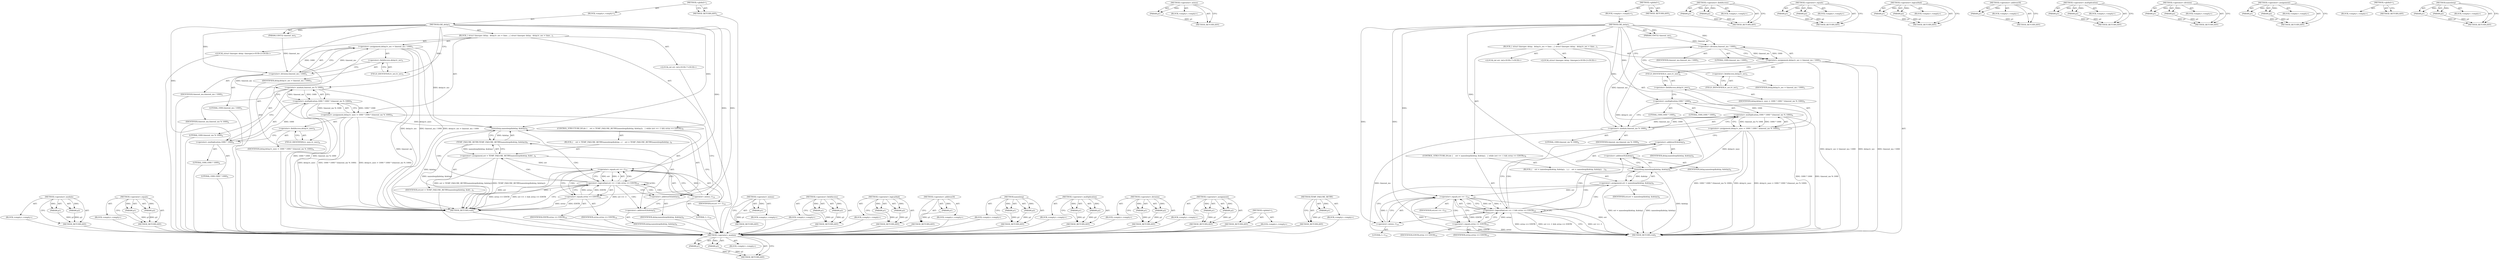 digraph "TEMP_FAILURE_RETRY" {
vulnerable_89 [label=<(METHOD,&lt;operator&gt;.modulo)>];
vulnerable_90 [label=<(PARAM,p1)>];
vulnerable_91 [label=<(PARAM,p2)>];
vulnerable_92 [label=<(BLOCK,&lt;empty&gt;,&lt;empty&gt;)>];
vulnerable_93 [label=<(METHOD_RETURN,ANY)>];
vulnerable_113 [label=<(METHOD,&lt;operator&gt;.minus)>];
vulnerable_114 [label=<(PARAM,p1)>];
vulnerable_115 [label=<(BLOCK,&lt;empty&gt;,&lt;empty&gt;)>];
vulnerable_116 [label=<(METHOD_RETURN,ANY)>];
vulnerable_6 [label=<(METHOD,&lt;global&gt;)<SUB>1</SUB>>];
vulnerable_7 [label=<(BLOCK,&lt;empty&gt;,&lt;empty&gt;)<SUB>1</SUB>>];
vulnerable_8 [label=<(METHOD,GKI_delay)<SUB>1</SUB>>];
vulnerable_9 [label=<(PARAM,UINT32 timeout_ms)<SUB>1</SUB>>];
vulnerable_10 [label=<(BLOCK,{
 struct timespec delay;
  delay.tv_sec = time...,{
 struct timespec delay;
  delay.tv_sec = time...)<SUB>1</SUB>>];
vulnerable_11 [label="<(LOCAL,struct timespec delay: timespec)<SUB>2</SUB>>"];
vulnerable_12 [label=<(&lt;operator&gt;.assignment,delay.tv_sec = timeout_ms / 1000)<SUB>3</SUB>>];
vulnerable_13 [label=<(&lt;operator&gt;.fieldAccess,delay.tv_sec)<SUB>3</SUB>>];
vulnerable_14 [label=<(IDENTIFIER,delay,delay.tv_sec = timeout_ms / 1000)<SUB>3</SUB>>];
vulnerable_15 [label=<(FIELD_IDENTIFIER,tv_sec,tv_sec)<SUB>3</SUB>>];
vulnerable_16 [label=<(&lt;operator&gt;.division,timeout_ms / 1000)<SUB>3</SUB>>];
vulnerable_17 [label=<(IDENTIFIER,timeout_ms,timeout_ms / 1000)<SUB>3</SUB>>];
vulnerable_18 [label=<(LITERAL,1000,timeout_ms / 1000)<SUB>3</SUB>>];
vulnerable_19 [label=<(&lt;operator&gt;.assignment,delay.tv_nsec = 1000 * 1000 * (timeout_ms % 1000))<SUB>4</SUB>>];
vulnerable_20 [label=<(&lt;operator&gt;.fieldAccess,delay.tv_nsec)<SUB>4</SUB>>];
vulnerable_21 [label=<(IDENTIFIER,delay,delay.tv_nsec = 1000 * 1000 * (timeout_ms % 1000))<SUB>4</SUB>>];
vulnerable_22 [label=<(FIELD_IDENTIFIER,tv_nsec,tv_nsec)<SUB>4</SUB>>];
vulnerable_23 [label=<(&lt;operator&gt;.multiplication,1000 * 1000 * (timeout_ms % 1000))<SUB>4</SUB>>];
vulnerable_24 [label=<(&lt;operator&gt;.multiplication,1000 * 1000)<SUB>4</SUB>>];
vulnerable_25 [label=<(LITERAL,1000,1000 * 1000)<SUB>4</SUB>>];
vulnerable_26 [label=<(LITERAL,1000,1000 * 1000)<SUB>4</SUB>>];
vulnerable_27 [label=<(&lt;operator&gt;.modulo,timeout_ms % 1000)<SUB>4</SUB>>];
vulnerable_28 [label=<(IDENTIFIER,timeout_ms,timeout_ms % 1000)<SUB>4</SUB>>];
vulnerable_29 [label=<(LITERAL,1000,timeout_ms % 1000)<SUB>4</SUB>>];
vulnerable_30 [label="<(LOCAL,int err: int)<SUB>7</SUB>>"];
vulnerable_31 [label=<(CONTROL_STRUCTURE,DO,do {
    err = nanosleep(&amp;delay, &amp;delay);
   } while (err == -1 &amp;&amp; errno == EINTR);)<SUB>8</SUB>>];
vulnerable_32 [label=<(BLOCK,{
    err = nanosleep(&amp;delay, &amp;delay);
   },{
    err = nanosleep(&amp;delay, &amp;delay);
   })<SUB>8</SUB>>];
vulnerable_33 [label=<(&lt;operator&gt;.assignment,err = nanosleep(&amp;delay, &amp;delay))<SUB>9</SUB>>];
vulnerable_34 [label=<(IDENTIFIER,err,err = nanosleep(&amp;delay, &amp;delay))<SUB>9</SUB>>];
vulnerable_35 [label=<(nanosleep,nanosleep(&amp;delay, &amp;delay))<SUB>9</SUB>>];
vulnerable_36 [label=<(&lt;operator&gt;.addressOf,&amp;delay)<SUB>9</SUB>>];
vulnerable_37 [label=<(IDENTIFIER,delay,nanosleep(&amp;delay, &amp;delay))<SUB>9</SUB>>];
vulnerable_38 [label=<(&lt;operator&gt;.addressOf,&amp;delay)<SUB>9</SUB>>];
vulnerable_39 [label=<(IDENTIFIER,delay,nanosleep(&amp;delay, &amp;delay))<SUB>9</SUB>>];
vulnerable_40 [label=<(&lt;operator&gt;.logicalAnd,err == -1 &amp;&amp; errno == EINTR)<SUB>10</SUB>>];
vulnerable_41 [label=<(&lt;operator&gt;.equals,err == -1)<SUB>10</SUB>>];
vulnerable_42 [label=<(IDENTIFIER,err,err == -1)<SUB>10</SUB>>];
vulnerable_43 [label=<(&lt;operator&gt;.minus,-1)<SUB>10</SUB>>];
vulnerable_44 [label=<(LITERAL,1,-1)<SUB>10</SUB>>];
vulnerable_45 [label=<(&lt;operator&gt;.equals,errno == EINTR)<SUB>10</SUB>>];
vulnerable_46 [label=<(IDENTIFIER,errno,errno == EINTR)<SUB>10</SUB>>];
vulnerable_47 [label=<(IDENTIFIER,EINTR,errno == EINTR)<SUB>10</SUB>>];
vulnerable_48 [label=<(METHOD_RETURN,void)<SUB>1</SUB>>];
vulnerable_50 [label=<(METHOD_RETURN,ANY)<SUB>1</SUB>>];
vulnerable_74 [label=<(METHOD,&lt;operator&gt;.fieldAccess)>];
vulnerable_75 [label=<(PARAM,p1)>];
vulnerable_76 [label=<(PARAM,p2)>];
vulnerable_77 [label=<(BLOCK,&lt;empty&gt;,&lt;empty&gt;)>];
vulnerable_78 [label=<(METHOD_RETURN,ANY)>];
vulnerable_108 [label=<(METHOD,&lt;operator&gt;.equals)>];
vulnerable_109 [label=<(PARAM,p1)>];
vulnerable_110 [label=<(PARAM,p2)>];
vulnerable_111 [label=<(BLOCK,&lt;empty&gt;,&lt;empty&gt;)>];
vulnerable_112 [label=<(METHOD_RETURN,ANY)>];
vulnerable_103 [label=<(METHOD,&lt;operator&gt;.logicalAnd)>];
vulnerable_104 [label=<(PARAM,p1)>];
vulnerable_105 [label=<(PARAM,p2)>];
vulnerable_106 [label=<(BLOCK,&lt;empty&gt;,&lt;empty&gt;)>];
vulnerable_107 [label=<(METHOD_RETURN,ANY)>];
vulnerable_99 [label=<(METHOD,&lt;operator&gt;.addressOf)>];
vulnerable_100 [label=<(PARAM,p1)>];
vulnerable_101 [label=<(BLOCK,&lt;empty&gt;,&lt;empty&gt;)>];
vulnerable_102 [label=<(METHOD_RETURN,ANY)>];
vulnerable_84 [label=<(METHOD,&lt;operator&gt;.multiplication)>];
vulnerable_85 [label=<(PARAM,p1)>];
vulnerable_86 [label=<(PARAM,p2)>];
vulnerable_87 [label=<(BLOCK,&lt;empty&gt;,&lt;empty&gt;)>];
vulnerable_88 [label=<(METHOD_RETURN,ANY)>];
vulnerable_79 [label=<(METHOD,&lt;operator&gt;.division)>];
vulnerable_80 [label=<(PARAM,p1)>];
vulnerable_81 [label=<(PARAM,p2)>];
vulnerable_82 [label=<(BLOCK,&lt;empty&gt;,&lt;empty&gt;)>];
vulnerable_83 [label=<(METHOD_RETURN,ANY)>];
vulnerable_69 [label=<(METHOD,&lt;operator&gt;.assignment)>];
vulnerable_70 [label=<(PARAM,p1)>];
vulnerable_71 [label=<(PARAM,p2)>];
vulnerable_72 [label=<(BLOCK,&lt;empty&gt;,&lt;empty&gt;)>];
vulnerable_73 [label=<(METHOD_RETURN,ANY)>];
vulnerable_63 [label=<(METHOD,&lt;global&gt;)<SUB>1</SUB>>];
vulnerable_64 [label=<(BLOCK,&lt;empty&gt;,&lt;empty&gt;)>];
vulnerable_65 [label=<(METHOD_RETURN,ANY)>];
vulnerable_94 [label=<(METHOD,nanosleep)>];
vulnerable_95 [label=<(PARAM,p1)>];
vulnerable_96 [label=<(PARAM,p2)>];
vulnerable_97 [label=<(BLOCK,&lt;empty&gt;,&lt;empty&gt;)>];
vulnerable_98 [label=<(METHOD_RETURN,ANY)>];
fixed_90 [label=<(METHOD,&lt;operator&gt;.modulo)>];
fixed_91 [label=<(PARAM,p1)>];
fixed_92 [label=<(PARAM,p2)>];
fixed_93 [label=<(BLOCK,&lt;empty&gt;,&lt;empty&gt;)>];
fixed_94 [label=<(METHOD_RETURN,ANY)>];
fixed_113 [label=<(METHOD,&lt;operator&gt;.equals)>];
fixed_114 [label=<(PARAM,p1)>];
fixed_115 [label=<(PARAM,p2)>];
fixed_116 [label=<(BLOCK,&lt;empty&gt;,&lt;empty&gt;)>];
fixed_117 [label=<(METHOD_RETURN,ANY)>];
fixed_6 [label=<(METHOD,&lt;global&gt;)<SUB>1</SUB>>];
fixed_7 [label=<(BLOCK,&lt;empty&gt;,&lt;empty&gt;)<SUB>1</SUB>>];
fixed_8 [label=<(METHOD,GKI_delay)<SUB>1</SUB>>];
fixed_9 [label=<(PARAM,UINT32 timeout_ms)<SUB>1</SUB>>];
fixed_10 [label=<(BLOCK,{
 struct timespec delay;
  delay.tv_sec = time...,{
 struct timespec delay;
  delay.tv_sec = time...)<SUB>1</SUB>>];
fixed_11 [label="<(LOCAL,struct timespec delay: timespec)<SUB>2</SUB>>"];
fixed_12 [label=<(&lt;operator&gt;.assignment,delay.tv_sec = timeout_ms / 1000)<SUB>3</SUB>>];
fixed_13 [label=<(&lt;operator&gt;.fieldAccess,delay.tv_sec)<SUB>3</SUB>>];
fixed_14 [label=<(IDENTIFIER,delay,delay.tv_sec = timeout_ms / 1000)<SUB>3</SUB>>];
fixed_15 [label=<(FIELD_IDENTIFIER,tv_sec,tv_sec)<SUB>3</SUB>>];
fixed_16 [label=<(&lt;operator&gt;.division,timeout_ms / 1000)<SUB>3</SUB>>];
fixed_17 [label=<(IDENTIFIER,timeout_ms,timeout_ms / 1000)<SUB>3</SUB>>];
fixed_18 [label=<(LITERAL,1000,timeout_ms / 1000)<SUB>3</SUB>>];
fixed_19 [label=<(&lt;operator&gt;.assignment,delay.tv_nsec = 1000 * 1000 * (timeout_ms % 1000))<SUB>4</SUB>>];
fixed_20 [label=<(&lt;operator&gt;.fieldAccess,delay.tv_nsec)<SUB>4</SUB>>];
fixed_21 [label=<(IDENTIFIER,delay,delay.tv_nsec = 1000 * 1000 * (timeout_ms % 1000))<SUB>4</SUB>>];
fixed_22 [label=<(FIELD_IDENTIFIER,tv_nsec,tv_nsec)<SUB>4</SUB>>];
fixed_23 [label=<(&lt;operator&gt;.multiplication,1000 * 1000 * (timeout_ms % 1000))<SUB>4</SUB>>];
fixed_24 [label=<(&lt;operator&gt;.multiplication,1000 * 1000)<SUB>4</SUB>>];
fixed_25 [label=<(LITERAL,1000,1000 * 1000)<SUB>4</SUB>>];
fixed_26 [label=<(LITERAL,1000,1000 * 1000)<SUB>4</SUB>>];
fixed_27 [label=<(&lt;operator&gt;.modulo,timeout_ms % 1000)<SUB>4</SUB>>];
fixed_28 [label=<(IDENTIFIER,timeout_ms,timeout_ms % 1000)<SUB>4</SUB>>];
fixed_29 [label=<(LITERAL,1000,timeout_ms % 1000)<SUB>4</SUB>>];
fixed_30 [label="<(LOCAL,int err: int)<SUB>7</SUB>>"];
fixed_31 [label=<(CONTROL_STRUCTURE,DO,do {
    err = TEMP_FAILURE_RETRY(nanosleep(&amp;delay, &amp;delay));
   } while (err == -1 &amp;&amp; errno == EINTR);)<SUB>8</SUB>>];
fixed_32 [label=<(BLOCK,{
    err = TEMP_FAILURE_RETRY(nanosleep(&amp;delay...,{
    err = TEMP_FAILURE_RETRY(nanosleep(&amp;delay...)<SUB>8</SUB>>];
fixed_33 [label=<(&lt;operator&gt;.assignment,err = TEMP_FAILURE_RETRY(nanosleep(&amp;delay, &amp;del...)<SUB>9</SUB>>];
fixed_34 [label=<(IDENTIFIER,err,err = TEMP_FAILURE_RETRY(nanosleep(&amp;delay, &amp;del...)<SUB>9</SUB>>];
fixed_35 [label=<(TEMP_FAILURE_RETRY,TEMP_FAILURE_RETRY(nanosleep(&amp;delay, &amp;delay)))<SUB>9</SUB>>];
fixed_36 [label=<(nanosleep,nanosleep(&amp;delay, &amp;delay))<SUB>9</SUB>>];
fixed_37 [label=<(&lt;operator&gt;.addressOf,&amp;delay)<SUB>9</SUB>>];
fixed_38 [label=<(IDENTIFIER,delay,nanosleep(&amp;delay, &amp;delay))<SUB>9</SUB>>];
fixed_39 [label=<(&lt;operator&gt;.addressOf,&amp;delay)<SUB>9</SUB>>];
fixed_40 [label=<(IDENTIFIER,delay,nanosleep(&amp;delay, &amp;delay))<SUB>9</SUB>>];
fixed_41 [label=<(&lt;operator&gt;.logicalAnd,err == -1 &amp;&amp; errno == EINTR)<SUB>10</SUB>>];
fixed_42 [label=<(&lt;operator&gt;.equals,err == -1)<SUB>10</SUB>>];
fixed_43 [label=<(IDENTIFIER,err,err == -1)<SUB>10</SUB>>];
fixed_44 [label=<(&lt;operator&gt;.minus,-1)<SUB>10</SUB>>];
fixed_45 [label=<(LITERAL,1,-1)<SUB>10</SUB>>];
fixed_46 [label=<(&lt;operator&gt;.equals,errno == EINTR)<SUB>10</SUB>>];
fixed_47 [label=<(IDENTIFIER,errno,errno == EINTR)<SUB>10</SUB>>];
fixed_48 [label=<(IDENTIFIER,EINTR,errno == EINTR)<SUB>10</SUB>>];
fixed_49 [label=<(METHOD_RETURN,void)<SUB>1</SUB>>];
fixed_51 [label=<(METHOD_RETURN,ANY)<SUB>1</SUB>>];
fixed_118 [label=<(METHOD,&lt;operator&gt;.minus)>];
fixed_119 [label=<(PARAM,p1)>];
fixed_120 [label=<(BLOCK,&lt;empty&gt;,&lt;empty&gt;)>];
fixed_121 [label=<(METHOD_RETURN,ANY)>];
fixed_75 [label=<(METHOD,&lt;operator&gt;.fieldAccess)>];
fixed_76 [label=<(PARAM,p1)>];
fixed_77 [label=<(PARAM,p2)>];
fixed_78 [label=<(BLOCK,&lt;empty&gt;,&lt;empty&gt;)>];
fixed_79 [label=<(METHOD_RETURN,ANY)>];
fixed_108 [label=<(METHOD,&lt;operator&gt;.logicalAnd)>];
fixed_109 [label=<(PARAM,p1)>];
fixed_110 [label=<(PARAM,p2)>];
fixed_111 [label=<(BLOCK,&lt;empty&gt;,&lt;empty&gt;)>];
fixed_112 [label=<(METHOD_RETURN,ANY)>];
fixed_104 [label=<(METHOD,&lt;operator&gt;.addressOf)>];
fixed_105 [label=<(PARAM,p1)>];
fixed_106 [label=<(BLOCK,&lt;empty&gt;,&lt;empty&gt;)>];
fixed_107 [label=<(METHOD_RETURN,ANY)>];
fixed_99 [label=<(METHOD,nanosleep)>];
fixed_100 [label=<(PARAM,p1)>];
fixed_101 [label=<(PARAM,p2)>];
fixed_102 [label=<(BLOCK,&lt;empty&gt;,&lt;empty&gt;)>];
fixed_103 [label=<(METHOD_RETURN,ANY)>];
fixed_85 [label=<(METHOD,&lt;operator&gt;.multiplication)>];
fixed_86 [label=<(PARAM,p1)>];
fixed_87 [label=<(PARAM,p2)>];
fixed_88 [label=<(BLOCK,&lt;empty&gt;,&lt;empty&gt;)>];
fixed_89 [label=<(METHOD_RETURN,ANY)>];
fixed_80 [label=<(METHOD,&lt;operator&gt;.division)>];
fixed_81 [label=<(PARAM,p1)>];
fixed_82 [label=<(PARAM,p2)>];
fixed_83 [label=<(BLOCK,&lt;empty&gt;,&lt;empty&gt;)>];
fixed_84 [label=<(METHOD_RETURN,ANY)>];
fixed_70 [label=<(METHOD,&lt;operator&gt;.assignment)>];
fixed_71 [label=<(PARAM,p1)>];
fixed_72 [label=<(PARAM,p2)>];
fixed_73 [label=<(BLOCK,&lt;empty&gt;,&lt;empty&gt;)>];
fixed_74 [label=<(METHOD_RETURN,ANY)>];
fixed_64 [label=<(METHOD,&lt;global&gt;)<SUB>1</SUB>>];
fixed_65 [label=<(BLOCK,&lt;empty&gt;,&lt;empty&gt;)>];
fixed_66 [label=<(METHOD_RETURN,ANY)>];
fixed_95 [label=<(METHOD,TEMP_FAILURE_RETRY)>];
fixed_96 [label=<(PARAM,p1)>];
fixed_97 [label=<(BLOCK,&lt;empty&gt;,&lt;empty&gt;)>];
fixed_98 [label=<(METHOD_RETURN,ANY)>];
vulnerable_89 -> vulnerable_90  [key=0, label="AST: "];
vulnerable_89 -> vulnerable_90  [key=1, label="DDG: "];
vulnerable_89 -> vulnerable_92  [key=0, label="AST: "];
vulnerable_89 -> vulnerable_91  [key=0, label="AST: "];
vulnerable_89 -> vulnerable_91  [key=1, label="DDG: "];
vulnerable_89 -> vulnerable_93  [key=0, label="AST: "];
vulnerable_89 -> vulnerable_93  [key=1, label="CFG: "];
vulnerable_90 -> vulnerable_93  [key=0, label="DDG: p1"];
vulnerable_91 -> vulnerable_93  [key=0, label="DDG: p2"];
vulnerable_113 -> vulnerable_114  [key=0, label="AST: "];
vulnerable_113 -> vulnerable_114  [key=1, label="DDG: "];
vulnerable_113 -> vulnerable_115  [key=0, label="AST: "];
vulnerable_113 -> vulnerable_116  [key=0, label="AST: "];
vulnerable_113 -> vulnerable_116  [key=1, label="CFG: "];
vulnerable_114 -> vulnerable_116  [key=0, label="DDG: p1"];
vulnerable_6 -> vulnerable_7  [key=0, label="AST: "];
vulnerable_6 -> vulnerable_50  [key=0, label="AST: "];
vulnerable_6 -> vulnerable_50  [key=1, label="CFG: "];
vulnerable_7 -> vulnerable_8  [key=0, label="AST: "];
vulnerable_8 -> vulnerable_9  [key=0, label="AST: "];
vulnerable_8 -> vulnerable_9  [key=1, label="DDG: "];
vulnerable_8 -> vulnerable_10  [key=0, label="AST: "];
vulnerable_8 -> vulnerable_48  [key=0, label="AST: "];
vulnerable_8 -> vulnerable_15  [key=0, label="CFG: "];
vulnerable_8 -> vulnerable_16  [key=0, label="DDG: "];
vulnerable_8 -> vulnerable_24  [key=0, label="DDG: "];
vulnerable_8 -> vulnerable_27  [key=0, label="DDG: "];
vulnerable_8 -> vulnerable_41  [key=0, label="DDG: "];
vulnerable_8 -> vulnerable_45  [key=0, label="DDG: "];
vulnerable_8 -> vulnerable_35  [key=0, label="DDG: "];
vulnerable_8 -> vulnerable_43  [key=0, label="DDG: "];
vulnerable_9 -> vulnerable_16  [key=0, label="DDG: timeout_ms"];
vulnerable_10 -> vulnerable_11  [key=0, label="AST: "];
vulnerable_10 -> vulnerable_12  [key=0, label="AST: "];
vulnerable_10 -> vulnerable_19  [key=0, label="AST: "];
vulnerable_10 -> vulnerable_30  [key=0, label="AST: "];
vulnerable_10 -> vulnerable_31  [key=0, label="AST: "];
vulnerable_12 -> vulnerable_13  [key=0, label="AST: "];
vulnerable_12 -> vulnerable_16  [key=0, label="AST: "];
vulnerable_12 -> vulnerable_22  [key=0, label="CFG: "];
vulnerable_12 -> vulnerable_48  [key=0, label="DDG: delay.tv_sec"];
vulnerable_12 -> vulnerable_48  [key=1, label="DDG: timeout_ms / 1000"];
vulnerable_12 -> vulnerable_48  [key=2, label="DDG: delay.tv_sec = timeout_ms / 1000"];
vulnerable_12 -> vulnerable_35  [key=0, label="DDG: delay.tv_sec"];
vulnerable_13 -> vulnerable_14  [key=0, label="AST: "];
vulnerable_13 -> vulnerable_15  [key=0, label="AST: "];
vulnerable_13 -> vulnerable_16  [key=0, label="CFG: "];
vulnerable_15 -> vulnerable_13  [key=0, label="CFG: "];
vulnerable_16 -> vulnerable_17  [key=0, label="AST: "];
vulnerable_16 -> vulnerable_18  [key=0, label="AST: "];
vulnerable_16 -> vulnerable_12  [key=0, label="CFG: "];
vulnerable_16 -> vulnerable_12  [key=1, label="DDG: timeout_ms"];
vulnerable_16 -> vulnerable_12  [key=2, label="DDG: 1000"];
vulnerable_16 -> vulnerable_27  [key=0, label="DDG: timeout_ms"];
vulnerable_19 -> vulnerable_20  [key=0, label="AST: "];
vulnerable_19 -> vulnerable_23  [key=0, label="AST: "];
vulnerable_19 -> vulnerable_36  [key=0, label="CFG: "];
vulnerable_19 -> vulnerable_48  [key=0, label="DDG: delay.tv_nsec"];
vulnerable_19 -> vulnerable_48  [key=1, label="DDG: 1000 * 1000 * (timeout_ms % 1000)"];
vulnerable_19 -> vulnerable_48  [key=2, label="DDG: delay.tv_nsec = 1000 * 1000 * (timeout_ms % 1000)"];
vulnerable_19 -> vulnerable_35  [key=0, label="DDG: delay.tv_nsec"];
vulnerable_20 -> vulnerable_21  [key=0, label="AST: "];
vulnerable_20 -> vulnerable_22  [key=0, label="AST: "];
vulnerable_20 -> vulnerable_24  [key=0, label="CFG: "];
vulnerable_22 -> vulnerable_20  [key=0, label="CFG: "];
vulnerable_23 -> vulnerable_24  [key=0, label="AST: "];
vulnerable_23 -> vulnerable_27  [key=0, label="AST: "];
vulnerable_23 -> vulnerable_19  [key=0, label="CFG: "];
vulnerable_23 -> vulnerable_19  [key=1, label="DDG: 1000 * 1000"];
vulnerable_23 -> vulnerable_19  [key=2, label="DDG: timeout_ms % 1000"];
vulnerable_23 -> vulnerable_48  [key=0, label="DDG: 1000 * 1000"];
vulnerable_23 -> vulnerable_48  [key=1, label="DDG: timeout_ms % 1000"];
vulnerable_24 -> vulnerable_25  [key=0, label="AST: "];
vulnerable_24 -> vulnerable_26  [key=0, label="AST: "];
vulnerable_24 -> vulnerable_27  [key=0, label="CFG: "];
vulnerable_24 -> vulnerable_23  [key=0, label="DDG: 1000"];
vulnerable_27 -> vulnerable_28  [key=0, label="AST: "];
vulnerable_27 -> vulnerable_29  [key=0, label="AST: "];
vulnerable_27 -> vulnerable_23  [key=0, label="CFG: "];
vulnerable_27 -> vulnerable_23  [key=1, label="DDG: timeout_ms"];
vulnerable_27 -> vulnerable_23  [key=2, label="DDG: 1000"];
vulnerable_27 -> vulnerable_48  [key=0, label="DDG: timeout_ms"];
vulnerable_31 -> vulnerable_32  [key=0, label="AST: "];
vulnerable_31 -> vulnerable_40  [key=0, label="AST: "];
vulnerable_32 -> vulnerable_33  [key=0, label="AST: "];
vulnerable_33 -> vulnerable_34  [key=0, label="AST: "];
vulnerable_33 -> vulnerable_35  [key=0, label="AST: "];
vulnerable_33 -> vulnerable_43  [key=0, label="CFG: "];
vulnerable_33 -> vulnerable_48  [key=0, label="DDG: nanosleep(&amp;delay, &amp;delay)"];
vulnerable_33 -> vulnerable_48  [key=1, label="DDG: err = nanosleep(&amp;delay, &amp;delay)"];
vulnerable_33 -> vulnerable_41  [key=0, label="DDG: err"];
vulnerable_35 -> vulnerable_36  [key=0, label="AST: "];
vulnerable_35 -> vulnerable_38  [key=0, label="AST: "];
vulnerable_35 -> vulnerable_33  [key=0, label="CFG: "];
vulnerable_35 -> vulnerable_33  [key=1, label="DDG: &amp;delay"];
vulnerable_35 -> vulnerable_48  [key=0, label="DDG: &amp;delay"];
vulnerable_36 -> vulnerable_37  [key=0, label="AST: "];
vulnerable_36 -> vulnerable_38  [key=0, label="CFG: "];
vulnerable_38 -> vulnerable_39  [key=0, label="AST: "];
vulnerable_38 -> vulnerable_35  [key=0, label="CFG: "];
vulnerable_40 -> vulnerable_41  [key=0, label="AST: "];
vulnerable_40 -> vulnerable_41  [key=1, label="CDG: "];
vulnerable_40 -> vulnerable_45  [key=0, label="AST: "];
vulnerable_40 -> vulnerable_48  [key=0, label="CFG: "];
vulnerable_40 -> vulnerable_48  [key=1, label="DDG: err == -1"];
vulnerable_40 -> vulnerable_48  [key=2, label="DDG: errno == EINTR"];
vulnerable_40 -> vulnerable_48  [key=3, label="DDG: err == -1 &amp;&amp; errno == EINTR"];
vulnerable_40 -> vulnerable_36  [key=0, label="CFG: "];
vulnerable_40 -> vulnerable_36  [key=1, label="CDG: "];
vulnerable_40 -> vulnerable_40  [key=0, label="CDG: "];
vulnerable_40 -> vulnerable_33  [key=0, label="CDG: "];
vulnerable_40 -> vulnerable_35  [key=0, label="CDG: "];
vulnerable_40 -> vulnerable_38  [key=0, label="CDG: "];
vulnerable_40 -> vulnerable_43  [key=0, label="CDG: "];
vulnerable_41 -> vulnerable_42  [key=0, label="AST: "];
vulnerable_41 -> vulnerable_43  [key=0, label="AST: "];
vulnerable_41 -> vulnerable_40  [key=0, label="CFG: "];
vulnerable_41 -> vulnerable_40  [key=1, label="DDG: err"];
vulnerable_41 -> vulnerable_40  [key=2, label="DDG: -1"];
vulnerable_41 -> vulnerable_45  [key=0, label="CFG: "];
vulnerable_41 -> vulnerable_45  [key=1, label="CDG: "];
vulnerable_41 -> vulnerable_48  [key=0, label="DDG: err"];
vulnerable_41 -> vulnerable_48  [key=1, label="DDG: -1"];
vulnerable_43 -> vulnerable_44  [key=0, label="AST: "];
vulnerable_43 -> vulnerable_41  [key=0, label="CFG: "];
vulnerable_43 -> vulnerable_41  [key=1, label="DDG: 1"];
vulnerable_45 -> vulnerable_46  [key=0, label="AST: "];
vulnerable_45 -> vulnerable_47  [key=0, label="AST: "];
vulnerable_45 -> vulnerable_40  [key=0, label="CFG: "];
vulnerable_45 -> vulnerable_40  [key=1, label="DDG: errno"];
vulnerable_45 -> vulnerable_40  [key=2, label="DDG: EINTR"];
vulnerable_45 -> vulnerable_48  [key=0, label="DDG: errno"];
vulnerable_45 -> vulnerable_48  [key=1, label="DDG: EINTR"];
vulnerable_74 -> vulnerable_75  [key=0, label="AST: "];
vulnerable_74 -> vulnerable_75  [key=1, label="DDG: "];
vulnerable_74 -> vulnerable_77  [key=0, label="AST: "];
vulnerable_74 -> vulnerable_76  [key=0, label="AST: "];
vulnerable_74 -> vulnerable_76  [key=1, label="DDG: "];
vulnerable_74 -> vulnerable_78  [key=0, label="AST: "];
vulnerable_74 -> vulnerable_78  [key=1, label="CFG: "];
vulnerable_75 -> vulnerable_78  [key=0, label="DDG: p1"];
vulnerable_76 -> vulnerable_78  [key=0, label="DDG: p2"];
vulnerable_108 -> vulnerable_109  [key=0, label="AST: "];
vulnerable_108 -> vulnerable_109  [key=1, label="DDG: "];
vulnerable_108 -> vulnerable_111  [key=0, label="AST: "];
vulnerable_108 -> vulnerable_110  [key=0, label="AST: "];
vulnerable_108 -> vulnerable_110  [key=1, label="DDG: "];
vulnerable_108 -> vulnerable_112  [key=0, label="AST: "];
vulnerable_108 -> vulnerable_112  [key=1, label="CFG: "];
vulnerable_109 -> vulnerable_112  [key=0, label="DDG: p1"];
vulnerable_110 -> vulnerable_112  [key=0, label="DDG: p2"];
vulnerable_103 -> vulnerable_104  [key=0, label="AST: "];
vulnerable_103 -> vulnerable_104  [key=1, label="DDG: "];
vulnerable_103 -> vulnerable_106  [key=0, label="AST: "];
vulnerable_103 -> vulnerable_105  [key=0, label="AST: "];
vulnerable_103 -> vulnerable_105  [key=1, label="DDG: "];
vulnerable_103 -> vulnerable_107  [key=0, label="AST: "];
vulnerable_103 -> vulnerable_107  [key=1, label="CFG: "];
vulnerable_104 -> vulnerable_107  [key=0, label="DDG: p1"];
vulnerable_105 -> vulnerable_107  [key=0, label="DDG: p2"];
vulnerable_99 -> vulnerable_100  [key=0, label="AST: "];
vulnerable_99 -> vulnerable_100  [key=1, label="DDG: "];
vulnerable_99 -> vulnerable_101  [key=0, label="AST: "];
vulnerable_99 -> vulnerable_102  [key=0, label="AST: "];
vulnerable_99 -> vulnerable_102  [key=1, label="CFG: "];
vulnerable_100 -> vulnerable_102  [key=0, label="DDG: p1"];
vulnerable_84 -> vulnerable_85  [key=0, label="AST: "];
vulnerable_84 -> vulnerable_85  [key=1, label="DDG: "];
vulnerable_84 -> vulnerable_87  [key=0, label="AST: "];
vulnerable_84 -> vulnerable_86  [key=0, label="AST: "];
vulnerable_84 -> vulnerable_86  [key=1, label="DDG: "];
vulnerable_84 -> vulnerable_88  [key=0, label="AST: "];
vulnerable_84 -> vulnerable_88  [key=1, label="CFG: "];
vulnerable_85 -> vulnerable_88  [key=0, label="DDG: p1"];
vulnerable_86 -> vulnerable_88  [key=0, label="DDG: p2"];
vulnerable_79 -> vulnerable_80  [key=0, label="AST: "];
vulnerable_79 -> vulnerable_80  [key=1, label="DDG: "];
vulnerable_79 -> vulnerable_82  [key=0, label="AST: "];
vulnerable_79 -> vulnerable_81  [key=0, label="AST: "];
vulnerable_79 -> vulnerable_81  [key=1, label="DDG: "];
vulnerable_79 -> vulnerable_83  [key=0, label="AST: "];
vulnerable_79 -> vulnerable_83  [key=1, label="CFG: "];
vulnerable_80 -> vulnerable_83  [key=0, label="DDG: p1"];
vulnerable_81 -> vulnerable_83  [key=0, label="DDG: p2"];
vulnerable_69 -> vulnerable_70  [key=0, label="AST: "];
vulnerable_69 -> vulnerable_70  [key=1, label="DDG: "];
vulnerable_69 -> vulnerable_72  [key=0, label="AST: "];
vulnerable_69 -> vulnerable_71  [key=0, label="AST: "];
vulnerable_69 -> vulnerable_71  [key=1, label="DDG: "];
vulnerable_69 -> vulnerable_73  [key=0, label="AST: "];
vulnerable_69 -> vulnerable_73  [key=1, label="CFG: "];
vulnerable_70 -> vulnerable_73  [key=0, label="DDG: p1"];
vulnerable_71 -> vulnerable_73  [key=0, label="DDG: p2"];
vulnerable_63 -> vulnerable_64  [key=0, label="AST: "];
vulnerable_63 -> vulnerable_65  [key=0, label="AST: "];
vulnerable_63 -> vulnerable_65  [key=1, label="CFG: "];
vulnerable_94 -> vulnerable_95  [key=0, label="AST: "];
vulnerable_94 -> vulnerable_95  [key=1, label="DDG: "];
vulnerable_94 -> vulnerable_97  [key=0, label="AST: "];
vulnerable_94 -> vulnerable_96  [key=0, label="AST: "];
vulnerable_94 -> vulnerable_96  [key=1, label="DDG: "];
vulnerable_94 -> vulnerable_98  [key=0, label="AST: "];
vulnerable_94 -> vulnerable_98  [key=1, label="CFG: "];
vulnerable_95 -> vulnerable_98  [key=0, label="DDG: p1"];
vulnerable_96 -> vulnerable_98  [key=0, label="DDG: p2"];
fixed_90 -> fixed_91  [key=0, label="AST: "];
fixed_90 -> fixed_91  [key=1, label="DDG: "];
fixed_90 -> fixed_93  [key=0, label="AST: "];
fixed_90 -> fixed_92  [key=0, label="AST: "];
fixed_90 -> fixed_92  [key=1, label="DDG: "];
fixed_90 -> fixed_94  [key=0, label="AST: "];
fixed_90 -> fixed_94  [key=1, label="CFG: "];
fixed_91 -> fixed_94  [key=0, label="DDG: p1"];
fixed_92 -> fixed_94  [key=0, label="DDG: p2"];
fixed_93 -> vulnerable_89  [key=0];
fixed_94 -> vulnerable_89  [key=0];
fixed_113 -> fixed_114  [key=0, label="AST: "];
fixed_113 -> fixed_114  [key=1, label="DDG: "];
fixed_113 -> fixed_116  [key=0, label="AST: "];
fixed_113 -> fixed_115  [key=0, label="AST: "];
fixed_113 -> fixed_115  [key=1, label="DDG: "];
fixed_113 -> fixed_117  [key=0, label="AST: "];
fixed_113 -> fixed_117  [key=1, label="CFG: "];
fixed_114 -> fixed_117  [key=0, label="DDG: p1"];
fixed_115 -> fixed_117  [key=0, label="DDG: p2"];
fixed_116 -> vulnerable_89  [key=0];
fixed_117 -> vulnerable_89  [key=0];
fixed_6 -> fixed_7  [key=0, label="AST: "];
fixed_6 -> fixed_51  [key=0, label="AST: "];
fixed_6 -> fixed_51  [key=1, label="CFG: "];
fixed_7 -> fixed_8  [key=0, label="AST: "];
fixed_8 -> fixed_9  [key=0, label="AST: "];
fixed_8 -> fixed_9  [key=1, label="DDG: "];
fixed_8 -> fixed_10  [key=0, label="AST: "];
fixed_8 -> fixed_49  [key=0, label="AST: "];
fixed_8 -> fixed_15  [key=0, label="CFG: "];
fixed_8 -> fixed_16  [key=0, label="DDG: "];
fixed_8 -> fixed_24  [key=0, label="DDG: "];
fixed_8 -> fixed_27  [key=0, label="DDG: "];
fixed_8 -> fixed_42  [key=0, label="DDG: "];
fixed_8 -> fixed_46  [key=0, label="DDG: "];
fixed_8 -> fixed_44  [key=0, label="DDG: "];
fixed_8 -> fixed_36  [key=0, label="DDG: "];
fixed_9 -> fixed_16  [key=0, label="DDG: timeout_ms"];
fixed_10 -> fixed_11  [key=0, label="AST: "];
fixed_10 -> fixed_12  [key=0, label="AST: "];
fixed_10 -> fixed_19  [key=0, label="AST: "];
fixed_10 -> fixed_30  [key=0, label="AST: "];
fixed_10 -> fixed_31  [key=0, label="AST: "];
fixed_11 -> vulnerable_89  [key=0];
fixed_12 -> fixed_13  [key=0, label="AST: "];
fixed_12 -> fixed_16  [key=0, label="AST: "];
fixed_12 -> fixed_22  [key=0, label="CFG: "];
fixed_12 -> fixed_49  [key=0, label="DDG: delay.tv_sec"];
fixed_12 -> fixed_49  [key=1, label="DDG: timeout_ms / 1000"];
fixed_12 -> fixed_49  [key=2, label="DDG: delay.tv_sec = timeout_ms / 1000"];
fixed_12 -> fixed_36  [key=0, label="DDG: delay.tv_sec"];
fixed_13 -> fixed_14  [key=0, label="AST: "];
fixed_13 -> fixed_15  [key=0, label="AST: "];
fixed_13 -> fixed_16  [key=0, label="CFG: "];
fixed_14 -> vulnerable_89  [key=0];
fixed_15 -> fixed_13  [key=0, label="CFG: "];
fixed_16 -> fixed_17  [key=0, label="AST: "];
fixed_16 -> fixed_18  [key=0, label="AST: "];
fixed_16 -> fixed_12  [key=0, label="CFG: "];
fixed_16 -> fixed_12  [key=1, label="DDG: timeout_ms"];
fixed_16 -> fixed_12  [key=2, label="DDG: 1000"];
fixed_16 -> fixed_27  [key=0, label="DDG: timeout_ms"];
fixed_17 -> vulnerable_89  [key=0];
fixed_18 -> vulnerable_89  [key=0];
fixed_19 -> fixed_20  [key=0, label="AST: "];
fixed_19 -> fixed_23  [key=0, label="AST: "];
fixed_19 -> fixed_37  [key=0, label="CFG: "];
fixed_19 -> fixed_49  [key=0, label="DDG: delay.tv_nsec"];
fixed_19 -> fixed_49  [key=1, label="DDG: 1000 * 1000 * (timeout_ms % 1000)"];
fixed_19 -> fixed_49  [key=2, label="DDG: delay.tv_nsec = 1000 * 1000 * (timeout_ms % 1000)"];
fixed_19 -> fixed_36  [key=0, label="DDG: delay.tv_nsec"];
fixed_20 -> fixed_21  [key=0, label="AST: "];
fixed_20 -> fixed_22  [key=0, label="AST: "];
fixed_20 -> fixed_24  [key=0, label="CFG: "];
fixed_21 -> vulnerable_89  [key=0];
fixed_22 -> fixed_20  [key=0, label="CFG: "];
fixed_23 -> fixed_24  [key=0, label="AST: "];
fixed_23 -> fixed_27  [key=0, label="AST: "];
fixed_23 -> fixed_19  [key=0, label="CFG: "];
fixed_23 -> fixed_19  [key=1, label="DDG: 1000 * 1000"];
fixed_23 -> fixed_19  [key=2, label="DDG: timeout_ms % 1000"];
fixed_23 -> fixed_49  [key=0, label="DDG: 1000 * 1000"];
fixed_23 -> fixed_49  [key=1, label="DDG: timeout_ms % 1000"];
fixed_24 -> fixed_25  [key=0, label="AST: "];
fixed_24 -> fixed_26  [key=0, label="AST: "];
fixed_24 -> fixed_27  [key=0, label="CFG: "];
fixed_24 -> fixed_23  [key=0, label="DDG: 1000"];
fixed_25 -> vulnerable_89  [key=0];
fixed_26 -> vulnerable_89  [key=0];
fixed_27 -> fixed_28  [key=0, label="AST: "];
fixed_27 -> fixed_29  [key=0, label="AST: "];
fixed_27 -> fixed_23  [key=0, label="CFG: "];
fixed_27 -> fixed_23  [key=1, label="DDG: timeout_ms"];
fixed_27 -> fixed_23  [key=2, label="DDG: 1000"];
fixed_27 -> fixed_49  [key=0, label="DDG: timeout_ms"];
fixed_28 -> vulnerable_89  [key=0];
fixed_29 -> vulnerable_89  [key=0];
fixed_30 -> vulnerable_89  [key=0];
fixed_31 -> fixed_32  [key=0, label="AST: "];
fixed_31 -> fixed_41  [key=0, label="AST: "];
fixed_32 -> fixed_33  [key=0, label="AST: "];
fixed_33 -> fixed_34  [key=0, label="AST: "];
fixed_33 -> fixed_35  [key=0, label="AST: "];
fixed_33 -> fixed_44  [key=0, label="CFG: "];
fixed_33 -> fixed_49  [key=0, label="DDG: TEMP_FAILURE_RETRY(nanosleep(&amp;delay, &amp;delay))"];
fixed_33 -> fixed_49  [key=1, label="DDG: err = TEMP_FAILURE_RETRY(nanosleep(&amp;delay, &amp;delay))"];
fixed_33 -> fixed_42  [key=0, label="DDG: err"];
fixed_34 -> vulnerable_89  [key=0];
fixed_35 -> fixed_36  [key=0, label="AST: "];
fixed_35 -> fixed_33  [key=0, label="CFG: "];
fixed_35 -> fixed_33  [key=1, label="DDG: nanosleep(&amp;delay, &amp;delay)"];
fixed_35 -> fixed_49  [key=0, label="DDG: nanosleep(&amp;delay, &amp;delay)"];
fixed_36 -> fixed_37  [key=0, label="AST: "];
fixed_36 -> fixed_39  [key=0, label="AST: "];
fixed_36 -> fixed_35  [key=0, label="CFG: "];
fixed_36 -> fixed_35  [key=1, label="DDG: &amp;delay"];
fixed_36 -> fixed_49  [key=0, label="DDG: &amp;delay"];
fixed_37 -> fixed_38  [key=0, label="AST: "];
fixed_37 -> fixed_39  [key=0, label="CFG: "];
fixed_38 -> vulnerable_89  [key=0];
fixed_39 -> fixed_40  [key=0, label="AST: "];
fixed_39 -> fixed_36  [key=0, label="CFG: "];
fixed_40 -> vulnerable_89  [key=0];
fixed_41 -> fixed_42  [key=0, label="AST: "];
fixed_41 -> fixed_42  [key=1, label="CDG: "];
fixed_41 -> fixed_46  [key=0, label="AST: "];
fixed_41 -> fixed_49  [key=0, label="CFG: "];
fixed_41 -> fixed_49  [key=1, label="DDG: err == -1"];
fixed_41 -> fixed_49  [key=2, label="DDG: errno == EINTR"];
fixed_41 -> fixed_49  [key=3, label="DDG: err == -1 &amp;&amp; errno == EINTR"];
fixed_41 -> fixed_37  [key=0, label="CFG: "];
fixed_41 -> fixed_37  [key=1, label="CDG: "];
fixed_41 -> fixed_33  [key=0, label="CDG: "];
fixed_41 -> fixed_36  [key=0, label="CDG: "];
fixed_41 -> fixed_44  [key=0, label="CDG: "];
fixed_41 -> fixed_35  [key=0, label="CDG: "];
fixed_41 -> fixed_41  [key=0, label="CDG: "];
fixed_41 -> fixed_39  [key=0, label="CDG: "];
fixed_42 -> fixed_43  [key=0, label="AST: "];
fixed_42 -> fixed_44  [key=0, label="AST: "];
fixed_42 -> fixed_41  [key=0, label="CFG: "];
fixed_42 -> fixed_41  [key=1, label="DDG: err"];
fixed_42 -> fixed_41  [key=2, label="DDG: -1"];
fixed_42 -> fixed_46  [key=0, label="CFG: "];
fixed_42 -> fixed_46  [key=1, label="CDG: "];
fixed_42 -> fixed_49  [key=0, label="DDG: err"];
fixed_42 -> fixed_49  [key=1, label="DDG: -1"];
fixed_43 -> vulnerable_89  [key=0];
fixed_44 -> fixed_45  [key=0, label="AST: "];
fixed_44 -> fixed_42  [key=0, label="CFG: "];
fixed_44 -> fixed_42  [key=1, label="DDG: 1"];
fixed_45 -> vulnerable_89  [key=0];
fixed_46 -> fixed_47  [key=0, label="AST: "];
fixed_46 -> fixed_48  [key=0, label="AST: "];
fixed_46 -> fixed_41  [key=0, label="CFG: "];
fixed_46 -> fixed_41  [key=1, label="DDG: errno"];
fixed_46 -> fixed_41  [key=2, label="DDG: EINTR"];
fixed_46 -> fixed_49  [key=0, label="DDG: errno"];
fixed_46 -> fixed_49  [key=1, label="DDG: EINTR"];
fixed_47 -> vulnerable_89  [key=0];
fixed_48 -> vulnerable_89  [key=0];
fixed_49 -> vulnerable_89  [key=0];
fixed_51 -> vulnerable_89  [key=0];
fixed_118 -> fixed_119  [key=0, label="AST: "];
fixed_118 -> fixed_119  [key=1, label="DDG: "];
fixed_118 -> fixed_120  [key=0, label="AST: "];
fixed_118 -> fixed_121  [key=0, label="AST: "];
fixed_118 -> fixed_121  [key=1, label="CFG: "];
fixed_119 -> fixed_121  [key=0, label="DDG: p1"];
fixed_120 -> vulnerable_89  [key=0];
fixed_121 -> vulnerable_89  [key=0];
fixed_75 -> fixed_76  [key=0, label="AST: "];
fixed_75 -> fixed_76  [key=1, label="DDG: "];
fixed_75 -> fixed_78  [key=0, label="AST: "];
fixed_75 -> fixed_77  [key=0, label="AST: "];
fixed_75 -> fixed_77  [key=1, label="DDG: "];
fixed_75 -> fixed_79  [key=0, label="AST: "];
fixed_75 -> fixed_79  [key=1, label="CFG: "];
fixed_76 -> fixed_79  [key=0, label="DDG: p1"];
fixed_77 -> fixed_79  [key=0, label="DDG: p2"];
fixed_78 -> vulnerable_89  [key=0];
fixed_79 -> vulnerable_89  [key=0];
fixed_108 -> fixed_109  [key=0, label="AST: "];
fixed_108 -> fixed_109  [key=1, label="DDG: "];
fixed_108 -> fixed_111  [key=0, label="AST: "];
fixed_108 -> fixed_110  [key=0, label="AST: "];
fixed_108 -> fixed_110  [key=1, label="DDG: "];
fixed_108 -> fixed_112  [key=0, label="AST: "];
fixed_108 -> fixed_112  [key=1, label="CFG: "];
fixed_109 -> fixed_112  [key=0, label="DDG: p1"];
fixed_110 -> fixed_112  [key=0, label="DDG: p2"];
fixed_111 -> vulnerable_89  [key=0];
fixed_112 -> vulnerable_89  [key=0];
fixed_104 -> fixed_105  [key=0, label="AST: "];
fixed_104 -> fixed_105  [key=1, label="DDG: "];
fixed_104 -> fixed_106  [key=0, label="AST: "];
fixed_104 -> fixed_107  [key=0, label="AST: "];
fixed_104 -> fixed_107  [key=1, label="CFG: "];
fixed_105 -> fixed_107  [key=0, label="DDG: p1"];
fixed_106 -> vulnerable_89  [key=0];
fixed_107 -> vulnerable_89  [key=0];
fixed_99 -> fixed_100  [key=0, label="AST: "];
fixed_99 -> fixed_100  [key=1, label="DDG: "];
fixed_99 -> fixed_102  [key=0, label="AST: "];
fixed_99 -> fixed_101  [key=0, label="AST: "];
fixed_99 -> fixed_101  [key=1, label="DDG: "];
fixed_99 -> fixed_103  [key=0, label="AST: "];
fixed_99 -> fixed_103  [key=1, label="CFG: "];
fixed_100 -> fixed_103  [key=0, label="DDG: p1"];
fixed_101 -> fixed_103  [key=0, label="DDG: p2"];
fixed_102 -> vulnerable_89  [key=0];
fixed_103 -> vulnerable_89  [key=0];
fixed_85 -> fixed_86  [key=0, label="AST: "];
fixed_85 -> fixed_86  [key=1, label="DDG: "];
fixed_85 -> fixed_88  [key=0, label="AST: "];
fixed_85 -> fixed_87  [key=0, label="AST: "];
fixed_85 -> fixed_87  [key=1, label="DDG: "];
fixed_85 -> fixed_89  [key=0, label="AST: "];
fixed_85 -> fixed_89  [key=1, label="CFG: "];
fixed_86 -> fixed_89  [key=0, label="DDG: p1"];
fixed_87 -> fixed_89  [key=0, label="DDG: p2"];
fixed_88 -> vulnerable_89  [key=0];
fixed_89 -> vulnerable_89  [key=0];
fixed_80 -> fixed_81  [key=0, label="AST: "];
fixed_80 -> fixed_81  [key=1, label="DDG: "];
fixed_80 -> fixed_83  [key=0, label="AST: "];
fixed_80 -> fixed_82  [key=0, label="AST: "];
fixed_80 -> fixed_82  [key=1, label="DDG: "];
fixed_80 -> fixed_84  [key=0, label="AST: "];
fixed_80 -> fixed_84  [key=1, label="CFG: "];
fixed_81 -> fixed_84  [key=0, label="DDG: p1"];
fixed_82 -> fixed_84  [key=0, label="DDG: p2"];
fixed_83 -> vulnerable_89  [key=0];
fixed_84 -> vulnerable_89  [key=0];
fixed_70 -> fixed_71  [key=0, label="AST: "];
fixed_70 -> fixed_71  [key=1, label="DDG: "];
fixed_70 -> fixed_73  [key=0, label="AST: "];
fixed_70 -> fixed_72  [key=0, label="AST: "];
fixed_70 -> fixed_72  [key=1, label="DDG: "];
fixed_70 -> fixed_74  [key=0, label="AST: "];
fixed_70 -> fixed_74  [key=1, label="CFG: "];
fixed_71 -> fixed_74  [key=0, label="DDG: p1"];
fixed_72 -> fixed_74  [key=0, label="DDG: p2"];
fixed_73 -> vulnerable_89  [key=0];
fixed_74 -> vulnerable_89  [key=0];
fixed_64 -> fixed_65  [key=0, label="AST: "];
fixed_64 -> fixed_66  [key=0, label="AST: "];
fixed_64 -> fixed_66  [key=1, label="CFG: "];
fixed_65 -> vulnerable_89  [key=0];
fixed_66 -> vulnerable_89  [key=0];
fixed_95 -> fixed_96  [key=0, label="AST: "];
fixed_95 -> fixed_96  [key=1, label="DDG: "];
fixed_95 -> fixed_97  [key=0, label="AST: "];
fixed_95 -> fixed_98  [key=0, label="AST: "];
fixed_95 -> fixed_98  [key=1, label="CFG: "];
fixed_96 -> fixed_98  [key=0, label="DDG: p1"];
fixed_97 -> vulnerable_89  [key=0];
fixed_98 -> vulnerable_89  [key=0];
}
